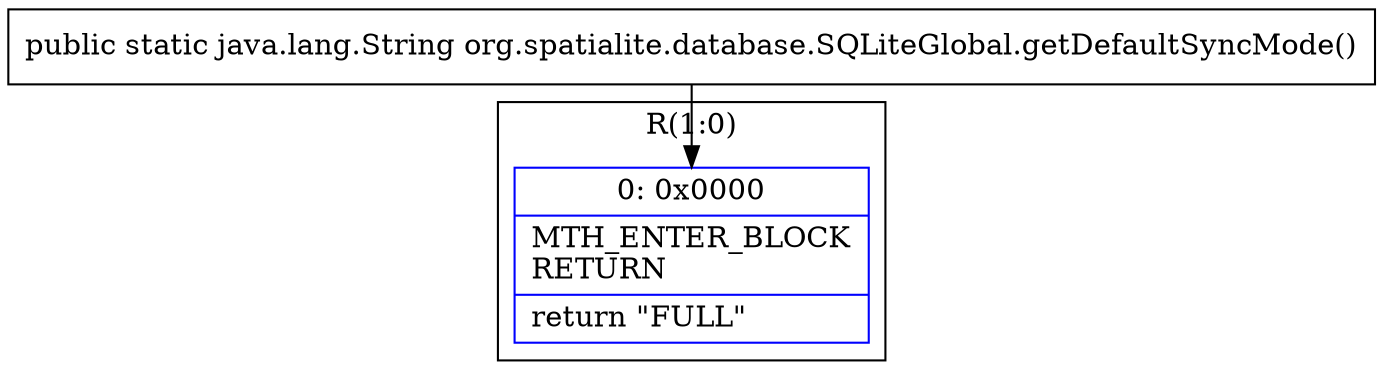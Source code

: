 digraph "CFG fororg.spatialite.database.SQLiteGlobal.getDefaultSyncMode()Ljava\/lang\/String;" {
subgraph cluster_Region_1382944930 {
label = "R(1:0)";
node [shape=record,color=blue];
Node_0 [shape=record,label="{0\:\ 0x0000|MTH_ENTER_BLOCK\lRETURN\l|return \"FULL\"\l}"];
}
MethodNode[shape=record,label="{public static java.lang.String org.spatialite.database.SQLiteGlobal.getDefaultSyncMode() }"];
MethodNode -> Node_0;
}

